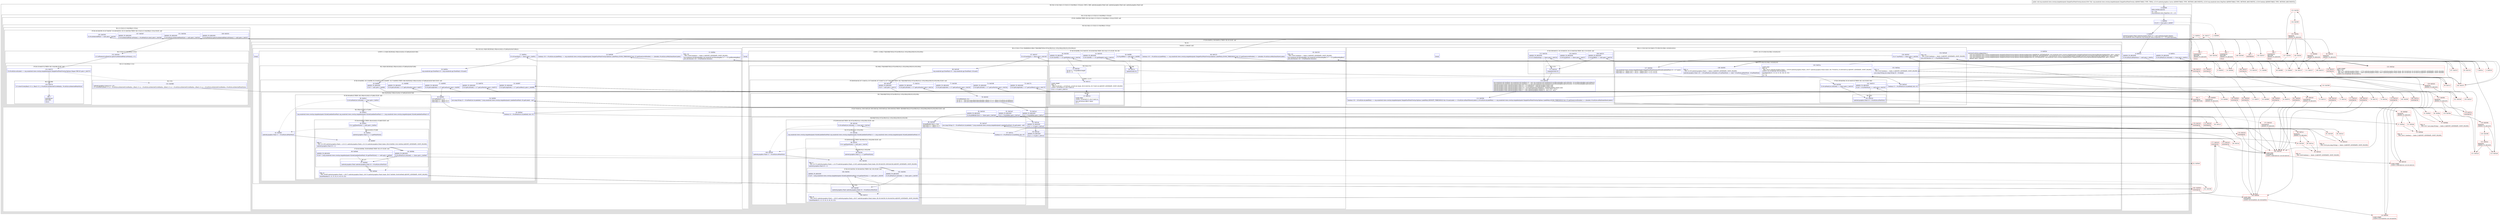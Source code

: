 digraph "CFG fororg.osmdroid.views.overlay.simplefastpoint.SimpleFastPointOverlay.draw(Landroid\/graphics\/Canvas;Lorg\/osmdroid\/views\/MapView;Z)V" {
subgraph cluster_Region_855851126 {
label = "R(2:0|(1:(3:3|(1:8)|(1:(2:152|(2:(2:154|186)|(1:155))))))) | DECL_VAR: android.graphics.Paint null, android.graphics.Paint null, android.graphics.Paint null\l";
node [shape=record,color=blue];
Node_0 [shape=record,label="{0\:\ 0x0000|MTH_ENTER_BLOCK\l|r9 = r20\lorg.osmdroid.views.MapView r10 = r22\l}"];
subgraph cluster_Region_1733626421 {
label = "R(1:(3:3|(1:8)|(1:(2:152|(2:(2:154|186)|(1:155))))))";
node [shape=record,color=blue];
subgraph cluster_IfRegion_993274757 {
label = "IF [B:1:0x0004] THEN: R(3:3|(1:8)|(1:(2:152|(2:(2:154|186)|(1:155))))) ELSE: null";
node [shape=record,color=blue];
Node_1 [shape=record,label="{1\:\ 0x0004|if (r23 != true) goto L_0x0007\l}"];
subgraph cluster_Region_900832731 {
label = "R(3:3|(1:8)|(1:(2:152|(2:(2:154|186)|(1:155)))))";
node [shape=record,color=blue];
Node_3 [shape=record,label="{3\:\ 0x0007|android.graphics.Point android.graphics.Point r11 = new android.graphics.Point()\lorg.osmdroid.views.Projection org.osmdroid.views.Projection r12 = r22.getProjection()\l}"];
subgraph cluster_IfRegion_148627694 {
label = "IF [B:4:0x0014, B:6:0x001c] THEN: R(1:8) ELSE: null";
node [shape=record,color=blue];
Node_4 [shape=record,label="{4\:\ 0x0014|ADDED_TO_REGION\l|if (r9.mStyle.mPointStyle != null) goto L_0x001e\l}"];
Node_6 [shape=record,label="{6\:\ 0x001c|ADDED_TO_REGION\l|if (r9.mPointList.isStyled() == true) goto L_0x001e\l}"];
subgraph cluster_Region_600603193 {
label = "R(1:8)";
node [shape=record,color=blue];
subgraph cluster_SwitchRegion_1820842199 {
label = "Switch: 3, default: null";
node [shape=record,color=blue];
Node_8 [shape=record,label="{8\:\ 0x002d|switch(r9.mStyle.mAlgorithm) \{\l    case org.osmdroid.views.overlay.simplefastpoint.SimpleFastPointOverlayOptions.RenderingAlgorithm.MAXIMUM_OPTIMIZATION :org.osmdroid.views.overlay.simplefastpoint.SimpleFastPointOverlayOptions$RenderingAlgorithm: goto L_0x021f;\l    case org.osmdroid.views.overlay.simplefastpoint.SimpleFastPointOverlayOptions.RenderingAlgorithm.MEDIUM_OPTIMIZATION :org.osmdroid.views.overlay.simplefastpoint.SimpleFastPointOverlayOptions$RenderingAlgorithm: goto L_0x00f9;\l    case org.osmdroid.views.overlay.simplefastpoint.SimpleFastPointOverlayOptions.RenderingAlgorithm.NO_OPTIMIZATION :org.osmdroid.views.overlay.simplefastpoint.SimpleFastPointOverlayOptions$RenderingAlgorithm: goto L_0x0032;\l    default: goto L_0x0030;\l\}\l}"];
subgraph cluster_Region_806731115 {
label = "R(6:(1:113)|114|115|124|(6:127|128|132|138|(1:142)(0)|143)|1)";
node [shape=record,color=blue];
subgraph cluster_IfRegion_1995816641 {
label = "IF [B:108:0x0221, B:110:0x0225, B:112:0x022b] THEN: R(1:113) ELSE: null";
node [shape=record,color=blue];
Node_108 [shape=record,label="{108\:\ 0x0221|ADDED_TO_REGION\l|if (r9.gridBool == null) goto L_0x022d\l}"];
Node_110 [shape=record,label="{110\:\ 0x0225|ADDED_TO_REGION\l|if (r9.hasMoved == false) goto L_0x0227\l}"];
Node_112 [shape=record,label="{112\:\ 0x022b|ADDED_TO_REGION\l|if (r22.isAnimating() == false) goto L_0x022d\l}"];
subgraph cluster_Region_14255316 {
label = "R(1:113)";
node [shape=record,color=blue];
Node_113 [shape=record,label="{113\:\ 0x022d|computeGrid(r10)\l}"];
}
}
Node_114 [shape=record,label="{114\:\ 0x0230|org.osmdroid.util.GeoPoint org.osmdroid.util.GeoPoint r0 = new org.osmdroid.util.GeoPoint(r9.startBoundingBox.getLatNorth(), r9.startBoundingBox.getLonWest())\lorg.osmdroid.util.GeoPoint org.osmdroid.util.GeoPoint r1 = new org.osmdroid.util.GeoPoint(r9.startBoundingBox.getLatSouth(), r9.startBoundingBox.getLonEast())\landroid.graphics.Point android.graphics.Point r8 = r12.toPixels(r0, (android.graphics.Point) null)\landroid.graphics.Point android.graphics.Point r0 = r12.toPixels(r1, (android.graphics.Point) null)\landroid.graphics.Point android.graphics.Point r13 = r9.startProjection.toPixels(r1, (android.graphics.Point) null)\landroid.graphics.Point android.graphics.Point r1 = new android.graphics.Point(r0.x \- r13.x, r0.y \- r13.y)\landroid.graphics.Point android.graphics.Point r7 = new android.graphics.Point(r1.x \- r8.x, r1.y \- r8.y)\l}"];
Node_115 [shape=record,label="{115\:\ 0x0284|boolean r16 = (r9.mStyle.mLabelPolicy == org.osmdroid.views.overlay.simplefastpoint.SimpleFastPointOverlayOptions.LabelPolicy.DENSITY_THRESHOLD && r9.numLabels \<= r9.mStyle.mMaxNShownLabels) \|\| (r9.mStyle.mLabelPolicy == org.osmdroid.views.overlay.simplefastpoint.SimpleFastPointOverlayOptions.LabelPolicy.ZOOM_THRESHOLD && r22.getZoomLevelDouble() \>= ((double) r9.mStyle.mMinZoomShowLabels))\l}"];
Node_124 [shape=record,label="{124\:\ 0x02a8|PHI: r16 \l  PHI: (r16v0 boolean) =  binds: [] A[DONT_GENERATE, DONT_INLINE]\l|java.util.Iterator r17 = r9.gridIndex.iterator()\l}"];
subgraph cluster_LoopRegion_570358881 {
label = "LOOP:3: (6:127|128|132|138|(1:142)(0)|143)";
node [shape=record,color=blue];
Node_126 [shape=record,label="{126\:\ 0x02b2|if (r17.hasNext() != false) goto L_0x02b4\l}"];
subgraph cluster_Region_46447577 {
label = "R(6:127|128|132|138|(1:142)(0)|143)";
node [shape=record,color=blue];
Node_127 [shape=record,label="{127\:\ 0x02b4|org.osmdroid.views.overlay.simplefastpoint.SimpleFastPointOverlay$StyledLabelledPoint r0 = r17.next()\lfloat float r3 = ((float) (r0.x + r8.x)) + ((float) ((r0.x * r7.x) \/ r13.x))\lfloat float r4 = ((float) (r0.y + r8.y)) + ((float) ((r0.y * r7.y) \/ r13.y))\l}"];
Node_128 [shape=record,label="{128\:\ 0x02e3|boolean r5 = r9.mPointList.isLabelled() && r16\l}"];
Node_132 [shape=record,label="{132\:\ 0x02ea|PHI: r5 \l  PHI: (r5v0 boolean) =  binds: [] A[DONT_GENERATE, DONT_INLINE]\l|java.lang.String java.lang.String r6 = r0.mlabel\l}"];
Node_138 [shape=record,label="{138\:\ 0x0305|PHI: r1 \l  PHI: (r1v39 android.graphics.Paint) =  binds: [] A[DONT_GENERATE, DONT_INLINE]\l|android.graphics.Paint r18 = (!r9.mPointList.isStyled() \|\| r0.mPointStyle == null) ? r9.mStyle.mPointStyle : r0.mPointStyle\l}"];
subgraph cluster_IfRegion_1638090709 {
label = "IF [B:139:0x030d, B:141:0x0313] THEN: R(1:142) ELSE: R(0)";
node [shape=record,color=blue];
Node_139 [shape=record,label="{139\:\ 0x030d|if (r9.mPointList.isStyled() == false) goto L_0x0316\l}"];
Node_141 [shape=record,label="{141\:\ 0x0313|ADDED_TO_REGION\l|if ((r0 = r0.mTextStyle) == null) goto L_0x0316\l}"];
subgraph cluster_Region_753851337 {
label = "R(1:142)";
node [shape=record,color=blue];
Node_142 [shape=record,label="{142\:\ 0x0316|android.graphics.Paint r0 = r9.mStyle.mTextStyle\l}"];
}
subgraph cluster_Region_867203670 {
label = "R(0)";
node [shape=record,color=blue];
}
}
Node_143 [shape=record,label="{143\:\ 0x031a|LOOP_END\lPHI: r0 \l  PHI: (r0v33 android.graphics.Paint) = (r0v36 android.graphics.Paint), (r0v37 android.graphics.Paint) binds: [B:179:0x031a, B:180:0x031a] A[DONT_GENERATE, DONT_INLINE]\lLOOP:3: B:125:0x02ae\-\>B:143:0x031a\l|drawPointAt(r21, r3, r4, r5, r6, r18, r0, r22)\lr7 = r7\lr8 = r8\l}"];
}
}
Node_InsnContainer_1751701847 [shape=record,label="{|break\l}"];
}
subgraph cluster_Region_1493212575 {
label = "R(5:(2:55|(1:57))(1:58)|60|65|(2:68|(2:78|(8:86|87|92|(2:97|(4:99|101|(1:105)|106))|100|101|105|106)))|1)";
node [shape=record,color=blue];
subgraph cluster_IfRegion_1042496975 {
label = "IF [B:50:0x00fb, B:52:0x0103, B:54:0x010b] THEN: R(2:55|(1:57)) ELSE: R(1:58)";
node [shape=record,color=blue];
Node_50 [shape=record,label="{50\:\ 0x00fb|if (r9.gridBool != null) goto L_0x00fd\l}"];
Node_52 [shape=record,label="{52\:\ 0x0103|ADDED_TO_REGION\l|if (r9.viewHei == r22.getHeight()) goto L_0x0105\l}"];
Node_54 [shape=record,label="{54\:\ 0x010b|ADDED_TO_REGION\l|if (r9.viewWid == r22.getWidth()) goto L_0x010e\l}"];
subgraph cluster_Region_869005405 {
label = "R(2:55|(1:57))";
node [shape=record,color=blue];
Node_55 [shape=record,label="{55\:\ 0x010e|int int r1 = r9.gridBool.length\lint r2 = 0\l}"];
subgraph cluster_LoopRegion_1162168369 {
label = "LOOP:1: (1:57)";
node [shape=record,color=blue];
Node_56 [shape=record,label="{56\:\ 0x0112|LOOP_START\lPHI: r2 \l  PHI: (r2v39 int) = (r2v38 int), (r2v40 int) binds: [B:55:0x010e, B:57:0x0114] A[DONT_GENERATE, DONT_INLINE]\lLOOP:1: B:56:0x0112\-\>B:57:0x0114\l|if (r2 \< r1) goto L_0x0114\l}"];
subgraph cluster_Region_2037094739 {
label = "R(1:57)";
node [shape=record,color=blue];
Node_57 [shape=record,label="{57\:\ 0x0114|LOOP_END\lLOOP:1: B:56:0x0112\-\>B:57:0x0114\l|java.util.Arrays.fill(r3, false)\lr2++\l}"];
}
}
}
subgraph cluster_Region_52853967 {
label = "R(1:58)";
node [shape=record,color=blue];
Node_58 [shape=record,label="{58\:\ 0x011c|updateGrid(r10)\l}"];
}
}
Node_60 [shape=record,label="{60\:\ 0x0125|boolean r16 = r9.mStyle.mLabelPolicy == org.osmdroid.views.overlay.simplefastpoint.SimpleFastPointOverlayOptions.LabelPolicy.ZOOM_THRESHOLD && r22.getZoomLevelDouble() \>= ((double) r9.mStyle.mMinZoomShowLabels)\l}"];
Node_65 [shape=record,label="{65\:\ 0x0139|PHI: r16 \l  PHI: (r16v3 boolean) =  binds: [] A[DONT_GENERATE, DONT_INLINE]\l|org.osmdroid.util.BoundingBox org.osmdroid.util.BoundingBox r17 = r22.getBoundingBox()\ljava.util.Iterator r18 = r9.mPointList.iterator()\l}"];
subgraph cluster_LoopRegion_1964505093 {
label = "LOOP:2: (2:68|(2:78|(8:86|87|92|(2:97|(4:99|101|(1:105)|106))|100|101|105|106)))";
node [shape=record,color=blue];
Node_67 [shape=record,label="{67\:\ 0x0147|if (r18.hasNext() != false) goto L_0x0149\l}"];
subgraph cluster_Region_1536894353 {
label = "R(2:68|(2:78|(8:86|87|92|(2:97|(4:99|101|(1:105)|106))|100|101|105|106)))";
node [shape=record,color=blue];
Node_68 [shape=record,label="{68\:\ 0x0149|org.osmdroid.api.IGeoPoint r0 = (org.osmdroid.api.IGeoPoint) r18.next()\l}"];
subgraph cluster_IfRegion_1155767601 {
label = "IF [B:69:0x014f, B:71:0x015c, B:73:0x0168, B:75:0x0174, B:77:0x0180] THEN: R(2:78|(8:86|87|92|(2:97|(4:99|101|(1:105)|106))|100|101|105|106)) ELSE: null";
node [shape=record,color=blue];
Node_69 [shape=record,label="{69\:\ 0x014f|ADDED_TO_REGION\l|if (r0 != null) goto L_0x0152\l}"];
Node_71 [shape=record,label="{71\:\ 0x015c|ADDED_TO_REGION\l|if (r0.getLatitude() \> r17.getLatSouth()) goto L_0x015e\l}"];
Node_73 [shape=record,label="{73\:\ 0x0168|ADDED_TO_REGION\l|if (r0.getLatitude() \< r17.getLatNorth()) goto L_0x016a\l}"];
Node_75 [shape=record,label="{75\:\ 0x0174|ADDED_TO_REGION\l|if (r0.getLongitude() \> r17.getLonWest()) goto L_0x0176\l}"];
Node_77 [shape=record,label="{77\:\ 0x0180|ADDED_TO_REGION\l|if (r0.getLongitude() \< r17.getLonEast()) goto L_0x0182\l}"];
subgraph cluster_Region_479755243 {
label = "R(2:78|(8:86|87|92|(2:97|(4:99|101|(1:105)|106))|100|101|105|106))";
node [shape=record,color=blue];
Node_78 [shape=record,label="{78\:\ 0x0182|r12.toPixels(r0, r11)\lint int r1 = (int) java.lang.Math.floor((double) (((float) r11.x) \/ ((float) r9.mStyle.mCellSize)))\lint int r2 = (int) java.lang.Math.floor((double) (((float) r11.y) \/ ((float) r9.mStyle.mCellSize)))\l}"];
subgraph cluster_IfRegion_1675553799 {
label = "IF [B:79:0x01a5, B:81:0x01a9, B:82:0x01ab, B:83:0x01ad, B:85:0x01b5] THEN: R(8:86|87|92|(2:97|(4:99|101|(1:105)|106))|100|101|105|106) ELSE: null";
node [shape=record,color=blue];
Node_79 [shape=record,label="{79\:\ 0x01a5|ADDED_TO_REGION\l|if (r1 \< r9.gridWid) goto L_0x01a7\l}"];
Node_81 [shape=record,label="{81\:\ 0x01a9|ADDED_TO_REGION\l|if (r2 \< r9.gridHei) goto L_0x01ab\l}"];
Node_82 [shape=record,label="{82\:\ 0x01ab|ADDED_TO_REGION\l|if (r1 \>= 0) goto L_0x01ad\l}"];
Node_83 [shape=record,label="{83\:\ 0x01ad|ADDED_TO_REGION\l|if (r2 \>= 0) goto L_0x01af\l}"];
Node_85 [shape=record,label="{85\:\ 0x01b5|ADDED_TO_REGION\l|if (r9.gridBool[r1][r2] == false) goto L_0x01b8\l}"];
subgraph cluster_Region_1353429896 {
label = "R(8:86|87|92|(2:97|(4:99|101|(1:105)|106))|100|101|105|106)";
node [shape=record,color=blue];
Node_86 [shape=record,label="{86\:\ 0x01b8|r9.gridBool[r1][r2] = true\lfloat float r2 = (float) r11.x\lfloat float r3 = (float) r11.y\l}"];
Node_87 [shape=record,label="{87\:\ 0x01ca|boolean r4 = r9.mPointList.isLabelled() && r16\l}"];
Node_92 [shape=record,label="{92\:\ 0x01d7|java.lang.String r5 = r9.mPointList.isLabelled() ? ((org.osmdroid.views.overlay.simplefastpoint.LabelledGeoPoint) r0).getLabel() : null\l}"];
subgraph cluster_IfRegion_2087827048 {
label = "IF [B:96:0x01e9] THEN: R(2:97|(4:99|101|(1:105)|106)) ELSE: null";
node [shape=record,color=blue];
Node_96 [shape=record,label="{96\:\ 0x01e9|if (r9.mPointList.isStyled() == true) goto L_0x01eb\l}"];
subgraph cluster_Region_1012391518 {
label = "R(2:97|(4:99|101|(1:105)|106))";
node [shape=record,color=blue];
Node_97 [shape=record,label="{97\:\ 0x01eb|org.osmdroid.views.overlay.simplefastpoint.StyledLabelledGeoPoint org.osmdroid.views.overlay.simplefastpoint.StyledLabelledGeoPoint r1 = (org.osmdroid.views.overlay.simplefastpoint.StyledLabelledGeoPoint) r0\l}"];
subgraph cluster_IfRegion_687710983 {
label = "IF [B:98:0x01f2] THEN: R(4:99|101|(1:105)|106) ELSE: null";
node [shape=record,color=blue];
Node_98 [shape=record,label="{98\:\ 0x01f2|if (r1.getPointStyle() != null) goto L_0x01f4\l}"];
subgraph cluster_Region_968119078 {
label = "R(4:99|101|(1:105)|106)";
node [shape=record,color=blue];
Node_99 [shape=record,label="{99\:\ 0x01f4|android.graphics.Paint r1 = r1.getPointStyle()\l}"];
Node_101 [shape=record,label="{101\:\ 0x01fd|PHI: r1 \l  PHI: (r1v74 android.graphics.Paint) = (r1v79 android.graphics.Paint), (r1v82 android.graphics.Paint) binds: [B:100:0x01f9, B:99:0x01f4] A[DONT_GENERATE, DONT_INLINE]\l|android.graphics.Paint r6 = r1\l}"];
subgraph cluster_IfRegion_328887575 {
label = "IF [B:102:0x0204, B:104:0x020c] THEN: R(1:105) ELSE: null";
node [shape=record,color=blue];
Node_102 [shape=record,label="{102\:\ 0x0204|ADDED_TO_REGION\l|if (r9.mPointList.isStyled() == false) goto L_0x020f\l}"];
Node_104 [shape=record,label="{104\:\ 0x020c|ADDED_TO_REGION\l|if ((r0 = ((org.osmdroid.views.overlay.simplefastpoint.StyledLabelledGeoPoint) r0).getTextStyle()) == null) goto L_0x020f\l}"];
subgraph cluster_Region_1686490602 {
label = "R(1:105)";
node [shape=record,color=blue];
Node_105 [shape=record,label="{105\:\ 0x020f|android.graphics.Paint android.graphics.Paint r0 = r9.mStyle.mTextStyle\l}"];
}
}
Node_106 [shape=record,label="{106\:\ 0x0213|PHI: r0 \l  PHI: (r0v52 android.graphics.Paint) = (r0v55 android.graphics.Paint), (r0v57 android.graphics.Paint) binds: [B:105:0x020f, B:104:0x020c] A[DONT_GENERATE, DONT_INLINE]\l|drawPointAt(r21, r2, r3, r4, r5, r6, r0, r22)\l}"];
}
}
}
}
Node_100 [shape=record,label="{100\:\ 0x01f9|android.graphics.Paint r1 = r9.mStyle.mPointStyle\l}"];
Node_101 [shape=record,label="{101\:\ 0x01fd|PHI: r1 \l  PHI: (r1v74 android.graphics.Paint) = (r1v79 android.graphics.Paint), (r1v82 android.graphics.Paint) binds: [B:100:0x01f9, B:99:0x01f4] A[DONT_GENERATE, DONT_INLINE]\l|android.graphics.Paint r6 = r1\l}"];
Node_105 [shape=record,label="{105\:\ 0x020f|android.graphics.Paint android.graphics.Paint r0 = r9.mStyle.mTextStyle\l}"];
Node_106 [shape=record,label="{106\:\ 0x0213|PHI: r0 \l  PHI: (r0v52 android.graphics.Paint) = (r0v55 android.graphics.Paint), (r0v57 android.graphics.Paint) binds: [B:105:0x020f, B:104:0x020c] A[DONT_GENERATE, DONT_INLINE]\l|drawPointAt(r21, r2, r3, r4, r5, r6, r0, r22)\l}"];
}
}
}
}
}
}
Node_InsnContainer_1493657777 [shape=record,label="{|break\l}"];
}
subgraph cluster_Region_2076970254 {
label = "R(4:10|15|(2:18|(8:28|29|34|(2:39|(4:41|43|(1:47)|48))|42|43|47|48))|1)";
node [shape=record,color=blue];
Node_10 [shape=record,label="{10\:\ 0x0038|boolean r16 = r9.mStyle.mLabelPolicy == org.osmdroid.views.overlay.simplefastpoint.SimpleFastPointOverlayOptions.LabelPolicy.ZOOM_THRESHOLD && r22.getZoomLevelDouble() \>= ((double) r9.mStyle.mMinZoomShowLabels)\l}"];
Node_15 [shape=record,label="{15\:\ 0x004c|PHI: r16 \l  PHI: (r16v6 boolean) =  binds: [] A[DONT_GENERATE, DONT_INLINE]\l|org.osmdroid.util.BoundingBox org.osmdroid.util.BoundingBox r17 = r22.getBoundingBox()\ljava.util.Iterator r18 = r9.mPointList.iterator()\l}"];
subgraph cluster_LoopRegion_1538423213 {
label = "LOOP:0: (2:18|(8:28|29|34|(2:39|(4:41|43|(1:47)|48))|42|43|47|48))";
node [shape=record,color=blue];
Node_17 [shape=record,label="{17\:\ 0x005a|if (r18.hasNext() != false) goto L_0x005c\l}"];
subgraph cluster_Region_704726597 {
label = "R(2:18|(8:28|29|34|(2:39|(4:41|43|(1:47)|48))|42|43|47|48))";
node [shape=record,color=blue];
Node_18 [shape=record,label="{18\:\ 0x005c|org.osmdroid.api.IGeoPoint r0 = (org.osmdroid.api.IGeoPoint) r18.next()\l}"];
subgraph cluster_IfRegion_1047293163 {
label = "IF [B:19:0x0062, B:21:0x006f, B:23:0x007b, B:25:0x0087, B:27:0x0093] THEN: R(8:28|29|34|(2:39|(4:41|43|(1:47)|48))|42|43|47|48) ELSE: null";
node [shape=record,color=blue];
Node_19 [shape=record,label="{19\:\ 0x0062|ADDED_TO_REGION\l|if (r0 != null) goto L_0x0065\l}"];
Node_21 [shape=record,label="{21\:\ 0x006f|ADDED_TO_REGION\l|if (r0.getLatitude() \> r17.getLatSouth()) goto L_0x0071\l}"];
Node_23 [shape=record,label="{23\:\ 0x007b|ADDED_TO_REGION\l|if (r0.getLatitude() \< r17.getLatNorth()) goto L_0x007d\l}"];
Node_25 [shape=record,label="{25\:\ 0x0087|ADDED_TO_REGION\l|if (r0.getLongitude() \> r17.getLonWest()) goto L_0x0089\l}"];
Node_27 [shape=record,label="{27\:\ 0x0093|ADDED_TO_REGION\l|if (r0.getLongitude() \< r17.getLonEast()) goto L_0x0095\l}"];
subgraph cluster_Region_1616608598 {
label = "R(8:28|29|34|(2:39|(4:41|43|(1:47)|48))|42|43|47|48)";
node [shape=record,color=blue];
Node_28 [shape=record,label="{28\:\ 0x0095|r12.toPixels(r0, r11)\lfloat float r2 = (float) r11.x\lfloat float r3 = (float) r11.y\l}"];
Node_29 [shape=record,label="{29\:\ 0x00a4|boolean r4 = r9.mPointList.isLabelled() && r16\l}"];
Node_34 [shape=record,label="{34\:\ 0x00b1|java.lang.String r5 = r9.mPointList.isLabelled() ? ((org.osmdroid.views.overlay.simplefastpoint.LabelledGeoPoint) r0).getLabel() : null\l}"];
subgraph cluster_IfRegion_1781753031 {
label = "IF [B:38:0x00c3] THEN: R(2:39|(4:41|43|(1:47)|48)) ELSE: null";
node [shape=record,color=blue];
Node_38 [shape=record,label="{38\:\ 0x00c3|if (r9.mPointList.isStyled() == true) goto L_0x00c5\l}"];
subgraph cluster_Region_1823608810 {
label = "R(2:39|(4:41|43|(1:47)|48))";
node [shape=record,color=blue];
Node_39 [shape=record,label="{39\:\ 0x00c5|org.osmdroid.views.overlay.simplefastpoint.StyledLabelledGeoPoint org.osmdroid.views.overlay.simplefastpoint.StyledLabelledGeoPoint r1 = (org.osmdroid.views.overlay.simplefastpoint.StyledLabelledGeoPoint) r0\l}"];
subgraph cluster_IfRegion_828652963 {
label = "IF [B:40:0x00cc] THEN: R(4:41|43|(1:47)|48) ELSE: null";
node [shape=record,color=blue];
Node_40 [shape=record,label="{40\:\ 0x00cc|if (r1.getPointStyle() != null) goto L_0x00ce\l}"];
subgraph cluster_Region_1384735339 {
label = "R(4:41|43|(1:47)|48)";
node [shape=record,color=blue];
Node_41 [shape=record,label="{41\:\ 0x00ce|android.graphics.Paint r1 = r1.getPointStyle()\l}"];
Node_43 [shape=record,label="{43\:\ 0x00d7|PHI: r1 \l  PHI: (r1v106 android.graphics.Paint) = (r1v111 android.graphics.Paint), (r1v114 android.graphics.Paint) binds: [B:42:0x00d3, B:41:0x00ce] A[DONT_GENERATE, DONT_INLINE]\l|android.graphics.Paint r6 = r1\l}"];
subgraph cluster_IfRegion_135519184 {
label = "IF [B:44:0x00de, B:46:0x00e6] THEN: R(1:47) ELSE: null";
node [shape=record,color=blue];
Node_44 [shape=record,label="{44\:\ 0x00de|ADDED_TO_REGION\l|if (r9.mPointList.isStyled() == false) goto L_0x00e9\l}"];
Node_46 [shape=record,label="{46\:\ 0x00e6|ADDED_TO_REGION\l|if ((r0 = ((org.osmdroid.views.overlay.simplefastpoint.StyledLabelledGeoPoint) r0).getTextStyle()) == null) goto L_0x00e9\l}"];
subgraph cluster_Region_2005780584 {
label = "R(1:47)";
node [shape=record,color=blue];
Node_47 [shape=record,label="{47\:\ 0x00e9|android.graphics.Paint android.graphics.Paint r0 = r9.mStyle.mTextStyle\l}"];
}
}
Node_48 [shape=record,label="{48\:\ 0x00ed|PHI: r0 \l  PHI: (r0v69 android.graphics.Paint) = (r0v72 android.graphics.Paint), (r0v74 android.graphics.Paint) binds: [B:47:0x00e9, B:46:0x00e6] A[DONT_GENERATE, DONT_INLINE]\l|drawPointAt(r21, r2, r3, r4, r5, r6, r0, r22)\l}"];
}
}
}
}
Node_42 [shape=record,label="{42\:\ 0x00d3|android.graphics.Paint r1 = r9.mStyle.mPointStyle\l}"];
Node_43 [shape=record,label="{43\:\ 0x00d7|PHI: r1 \l  PHI: (r1v106 android.graphics.Paint) = (r1v111 android.graphics.Paint), (r1v114 android.graphics.Paint) binds: [B:42:0x00d3, B:41:0x00ce] A[DONT_GENERATE, DONT_INLINE]\l|android.graphics.Paint r6 = r1\l}"];
Node_47 [shape=record,label="{47\:\ 0x00e9|android.graphics.Paint android.graphics.Paint r0 = r9.mStyle.mTextStyle\l}"];
Node_48 [shape=record,label="{48\:\ 0x00ed|PHI: r0 \l  PHI: (r0v69 android.graphics.Paint) = (r0v72 android.graphics.Paint), (r0v74 android.graphics.Paint) binds: [B:47:0x00e9, B:46:0x00e6] A[DONT_GENERATE, DONT_INLINE]\l|drawPointAt(r21, r2, r3, r4, r5, r6, r0, r22)\l}"];
}
}
}
}
Node_InsnContainer_1084531822 [shape=record,label="{|break\l}"];
}
}
}
}
subgraph cluster_Region_1622667601 {
label = "R(1:(2:152|(2:(2:154|186)|(1:155))))";
node [shape=record,color=blue];
subgraph cluster_IfRegion_299087068 {
label = "IF [B:145:0x0339, B:147:0x0347, B:149:0x0355, B:151:0x035b] THEN: R(2:152|(2:(2:154|186)|(1:155))) ELSE: null";
node [shape=record,color=blue];
Node_145 [shape=record,label="{145\:\ 0x0339|if (r9.mSelectedPoint != null) goto L_0x033b\l}"];
Node_147 [shape=record,label="{147\:\ 0x0347|ADDED_TO_REGION\l|if (r9.mSelectedPoint.intValue() \< r9.mPointList.size()) goto L_0x0349\l}"];
Node_149 [shape=record,label="{149\:\ 0x0355|ADDED_TO_REGION\l|if (r9.mPointList.get(r9.mSelectedPoint.intValue()) != null) goto L_0x0357\l}"];
Node_151 [shape=record,label="{151\:\ 0x035b|ADDED_TO_REGION\l|if (r9.mStyle.mSelectedPointStyle != null) goto L_0x035d\l}"];
subgraph cluster_Region_1497197507 {
label = "R(2:152|(2:(2:154|186)|(1:155)))";
node [shape=record,color=blue];
Node_152 [shape=record,label="{152\:\ 0x035d|r12.toPixels(r9.mPointList.get(r9.mSelectedPoint.intValue()), r11)\l}"];
subgraph cluster_Region_117973101 {
label = "R(2:(2:154|186)|(1:155))";
node [shape=record,color=blue];
subgraph cluster_IfRegion_1659532086 {
label = "IF [B:153:0x0372] THEN: R(2:154|186) ELSE: null";
node [shape=record,color=blue];
Node_153 [shape=record,label="{153\:\ 0x0372|if (r9.mStyle.mSymbol == org.osmdroid.views.overlay.simplefastpoint.SimpleFastPointOverlayOptions.Shape.CIRCLE) goto L_0x0374\l}"];
subgraph cluster_Region_103089196 {
label = "R(2:154|186)";
node [shape=record,color=blue];
Node_154 [shape=record,label="{154\:\ 0x0374|r21.drawCircle((float) r11.x, (float) r11.y, r9.mStyle.mSelectedCircleRadius, r9.mStyle.mSelectedPointStyle)\l}"];
Node_186 [shape=record,label="{186\:\ ?|SYNTHETIC\lRETURN\l|return\l}"];
}
}
subgraph cluster_Region_186630291 {
label = "R(1:155)";
node [shape=record,color=blue];
Node_155 [shape=record,label="{155\:\ 0x0388|android.graphics.Canvas r4 = r21\lr21.drawRect(((float) r11.x) \- r9.mStyle.mSelectedCircleRadius, ((float) r11.y) \- r9.mStyle.mSelectedCircleRadius, ((float) r11.x) + r9.mStyle.mSelectedCircleRadius, ((float) r11.y) + r9.mStyle.mSelectedCircleRadius, r9.mStyle.mSelectedPointStyle)\l}"];
}
}
}
}
}
}
}
}
}
Node_2 [shape=record,color=red,label="{2\:\ 0x0006}"];
Node_5 [shape=record,color=red,label="{5\:\ 0x0016}"];
Node_7 [shape=record,color=red,label="{7\:\ 0x001e}"];
Node_9 [shape=record,color=red,label="{9\:\ 0x0032}"];
Node_11 [shape=record,color=red,label="{11\:\ 0x003a}"];
Node_12 [shape=record,color=red,label="{12\:\ 0x0045|REMOVE\lADDED_TO_REGION\l}"];
Node_13 [shape=record,color=red,label="{13\:\ 0x0047}"];
Node_14 [shape=record,color=red,label="{14\:\ 0x004a}"];
Node_16 [shape=record,color=red,label="{16\:\ 0x0056|LOOP_START\lLOOP:0: B:16:0x0056\-\>B:156:0x0056\l}"];
Node_20 [shape=record,color=red,label="{20\:\ 0x0065}"];
Node_22 [shape=record,color=red,label="{22\:\ 0x0071}"];
Node_24 [shape=record,color=red,label="{24\:\ 0x007d}"];
Node_26 [shape=record,color=red,label="{26\:\ 0x0089}"];
Node_30 [shape=record,color=red,label="{30\:\ 0x00a6|REMOVE\lADDED_TO_REGION\l}"];
Node_31 [shape=record,color=red,label="{31\:\ 0x00a8}"];
Node_32 [shape=record,color=red,label="{32\:\ 0x00aa}"];
Node_33 [shape=record,color=red,label="{33\:\ 0x00ab|PHI: r4 \l  PHI: (r4v11 boolean) =  binds: [] A[DONT_GENERATE, DONT_INLINE]\l}"];
Node_35 [shape=record,color=red,label="{35\:\ 0x00b3}"];
Node_36 [shape=record,color=red,label="{36\:\ 0x00bc}"];
Node_37 [shape=record,color=red,label="{37\:\ 0x00bd|PHI: r5 \l  PHI: (r5v7 java.lang.String) =  binds: [] A[DONT_GENERATE, DONT_INLINE]\l}"];
Node_45 [shape=record,color=red,label="{45\:\ 0x00e0}"];
Node_49 [shape=record,color=red,label="{49\:\ 0x00f9}"];
Node_51 [shape=record,color=red,label="{51\:\ 0x00fd}"];
Node_53 [shape=record,color=red,label="{53\:\ 0x0105}"];
Node_59 [shape=record,color=red,label="{59\:\ 0x011f}"];
Node_61 [shape=record,color=red,label="{61\:\ 0x0127}"];
Node_62 [shape=record,color=red,label="{62\:\ 0x0132|REMOVE\lADDED_TO_REGION\l}"];
Node_63 [shape=record,color=red,label="{63\:\ 0x0134}"];
Node_64 [shape=record,color=red,label="{64\:\ 0x0137}"];
Node_66 [shape=record,color=red,label="{66\:\ 0x0143|LOOP_START\lLOOP:2: B:66:0x0143\-\>B:165:0x0143\l}"];
Node_70 [shape=record,color=red,label="{70\:\ 0x0152}"];
Node_72 [shape=record,color=red,label="{72\:\ 0x015e}"];
Node_74 [shape=record,color=red,label="{74\:\ 0x016a}"];
Node_76 [shape=record,color=red,label="{76\:\ 0x0176}"];
Node_80 [shape=record,color=red,label="{80\:\ 0x01a7}"];
Node_84 [shape=record,color=red,label="{84\:\ 0x01af}"];
Node_88 [shape=record,color=red,label="{88\:\ 0x01cc|REMOVE\lADDED_TO_REGION\l}"];
Node_89 [shape=record,color=red,label="{89\:\ 0x01ce}"];
Node_90 [shape=record,color=red,label="{90\:\ 0x01d0}"];
Node_91 [shape=record,color=red,label="{91\:\ 0x01d1|PHI: r4 \l  PHI: (r4v8 boolean) =  binds: [] A[DONT_GENERATE, DONT_INLINE]\l}"];
Node_93 [shape=record,color=red,label="{93\:\ 0x01d9}"];
Node_94 [shape=record,color=red,label="{94\:\ 0x01e2}"];
Node_95 [shape=record,color=red,label="{95\:\ 0x01e3|PHI: r5 \l  PHI: (r5v4 java.lang.String) =  binds: [] A[DONT_GENERATE, DONT_INLINE]\l}"];
Node_103 [shape=record,color=red,label="{103\:\ 0x0206}"];
Node_107 [shape=record,color=red,label="{107\:\ 0x021f}"];
Node_109 [shape=record,color=red,label="{109\:\ 0x0223}"];
Node_111 [shape=record,color=red,label="{111\:\ 0x0227}"];
Node_116 [shape=record,color=red,label="{116\:\ 0x0286}"];
Node_117 [shape=record,color=red,label="{117\:\ 0x028c|REMOVE\lADDED_TO_REGION\l}"];
Node_118 [shape=record,color=red,label="{118\:\ 0x028e}"];
Node_119 [shape=record,color=red,label="{119\:\ 0x0294|REMOVE\lADDED_TO_REGION\l}"];
Node_120 [shape=record,color=red,label="{120\:\ 0x0296}"];
Node_121 [shape=record,color=red,label="{121\:\ 0x02a1|REMOVE\lADDED_TO_REGION\l}"];
Node_122 [shape=record,color=red,label="{122\:\ 0x02a3}"];
Node_123 [shape=record,color=red,label="{123\:\ 0x02a6}"];
Node_125 [shape=record,color=red,label="{125\:\ 0x02ae|LOOP_START\lPHI: r7 r8 \l  PHI: (r7v1 android.graphics.Point) = (r7v0 android.graphics.Point), (r7v3 android.graphics.Point) binds: [B:124:0x02a8, B:143:0x031a] A[DONT_GENERATE, DONT_INLINE]\l  PHI: (r8v1 android.graphics.Point) = (r8v0 android.graphics.Point), (r8v3 android.graphics.Point) binds: [B:124:0x02a8, B:143:0x031a] A[DONT_GENERATE, DONT_INLINE]\lLOOP:3: B:125:0x02ae\-\>B:143:0x031a\l}"];
Node_129 [shape=record,color=red,label="{129\:\ 0x02e5|REMOVE\lADDED_TO_REGION\l}"];
Node_130 [shape=record,color=red,label="{130\:\ 0x02e7}"];
Node_131 [shape=record,color=red,label="{131\:\ 0x02e9}"];
Node_133 [shape=record,color=red,label="{133\:\ 0x02f4}"];
Node_134 [shape=record,color=red,label="{134\:\ 0x02f6}"];
Node_135 [shape=record,color=red,label="{135\:\ 0x02fa|REMOVE\lADDED_TO_REGION\l}"];
Node_136 [shape=record,color=red,label="{136\:\ 0x02fc}"];
Node_137 [shape=record,color=red,label="{137\:\ 0x0301}"];
Node_140 [shape=record,color=red,label="{140\:\ 0x030f}"];
Node_144 [shape=record,color=red,label="{144\:\ 0x0337}"];
Node_146 [shape=record,color=red,label="{146\:\ 0x033b}"];
Node_148 [shape=record,color=red,label="{148\:\ 0x0349}"];
Node_150 [shape=record,color=red,label="{150\:\ 0x0357}"];
Node_156 [shape=record,color=red,label="{156\:\ 0x0056|LOOP_END\lSYNTHETIC\lLOOP:0: B:16:0x0056\-\>B:156:0x0056\l}"];
Node_157 [shape=record,color=red,label="{157\:\ 0x0337|SYNTHETIC\l}"];
Node_158 [shape=record,color=red,label="{158\:\ 0x0056|SYNTHETIC\lADDED_TO_REGION\l}"];
Node_159 [shape=record,color=red,label="{159\:\ 0x0056|SYNTHETIC\l}"];
Node_160 [shape=record,color=red,label="{160\:\ 0x0056|SYNTHETIC\l}"];
Node_161 [shape=record,color=red,label="{161\:\ 0x0056|SYNTHETIC\l}"];
Node_162 [shape=record,color=red,label="{162\:\ 0x0056|SYNTHETIC\l}"];
Node_163 [shape=record,color=red,label="{163\:\ 0x0056|SYNTHETIC\l}"];
Node_164 [shape=record,color=red,label="{164\:\ 0x011f|SYNTHETIC\l}"];
Node_165 [shape=record,color=red,label="{165\:\ 0x0143|LOOP_END\lSYNTHETIC\lLOOP:2: B:66:0x0143\-\>B:165:0x0143\l}"];
Node_166 [shape=record,color=red,label="{166\:\ 0x0337|SYNTHETIC\l}"];
Node_167 [shape=record,color=red,label="{167\:\ 0x0143|SYNTHETIC\lADDED_TO_REGION\l}"];
Node_168 [shape=record,color=red,label="{168\:\ 0x0143|SYNTHETIC\l}"];
Node_169 [shape=record,color=red,label="{169\:\ 0x0143|SYNTHETIC\l}"];
Node_170 [shape=record,color=red,label="{170\:\ 0x0143|SYNTHETIC\l}"];
Node_171 [shape=record,color=red,label="{171\:\ 0x0143|SYNTHETIC\l}"];
Node_172 [shape=record,color=red,label="{172\:\ 0x0143|SYNTHETIC\lADDED_TO_REGION\l}"];
Node_173 [shape=record,color=red,label="{173\:\ 0x0143|SYNTHETIC\l}"];
Node_174 [shape=record,color=red,label="{174\:\ 0x0143|SYNTHETIC\l}"];
Node_175 [shape=record,color=red,label="{175\:\ 0x0143|SYNTHETIC\l}"];
Node_176 [shape=record,color=red,label="{176\:\ 0x0143|SYNTHETIC\l}"];
Node_177 [shape=record,color=red,label="{177\:\ 0x0143|SYNTHETIC\l}"];
Node_178 [shape=record,color=red,label="{178\:\ 0x0337|SYNTHETIC\l}"];
Node_179 [shape=record,color=red,label="{179\:\ 0x031a|SYNTHETIC\l}"];
Node_180 [shape=record,color=red,label="{180\:\ 0x031a|SYNTHETIC\l}"];
Node_181 [shape=record,color=red,label="{181\:\ ?|SYNTHETIC\lORIG_RETURN\l}"];
Node_182 [shape=record,color=red,label="{182\:\ ?|SYNTHETIC\lRETURN\lADDED_TO_REGION\l|return\l}"];
Node_183 [shape=record,color=red,label="{183\:\ ?|SYNTHETIC\lRETURN\lADDED_TO_REGION\l|return\l}"];
Node_184 [shape=record,color=red,label="{184\:\ ?|SYNTHETIC\lRETURN\lADDED_TO_REGION\l|return\l}"];
Node_185 [shape=record,color=red,label="{185\:\ ?|SYNTHETIC\l}"];
MethodNode[shape=record,label="{public void org.osmdroid.views.overlay.simplefastpoint.SimpleFastPointOverlay.draw((r20v0 'this' org.osmdroid.views.overlay.simplefastpoint.SimpleFastPointOverlay A[IMMUTABLE_TYPE, THIS]), (r21v0 android.graphics.Canvas A[IMMUTABLE_TYPE, METHOD_ARGUMENT]), (r22v0 org.osmdroid.views.MapView A[IMMUTABLE_TYPE, METHOD_ARGUMENT]), (r23v0 boolean A[IMMUTABLE_TYPE, METHOD_ARGUMENT])) }"];
MethodNode -> Node_0;
Node_0 -> Node_1;
Node_1 -> Node_2[style=dashed];
Node_1 -> Node_3;
Node_3 -> Node_4;
Node_4 -> Node_5[style=dashed];
Node_4 -> Node_7;
Node_6 -> Node_7;
Node_6 -> Node_144[style=dashed];
Node_8 -> Node_9;
Node_8 -> Node_49;
Node_8 -> Node_107;
Node_8 -> Node_144;
Node_108 -> Node_109[style=dashed];
Node_108 -> Node_113;
Node_110 -> Node_111;
Node_110 -> Node_114[style=dashed];
Node_112 -> Node_113;
Node_112 -> Node_114[style=dashed];
Node_113 -> Node_114;
Node_114 -> Node_115;
Node_115 -> Node_116;
Node_115 -> Node_118;
Node_124 -> Node_125;
Node_126 -> Node_127;
Node_126 -> Node_178[style=dashed];
Node_127 -> Node_128;
Node_128 -> Node_129;
Node_128 -> Node_131;
Node_132 -> Node_133;
Node_138 -> Node_139;
Node_139 -> Node_140[style=dashed];
Node_139 -> Node_142;
Node_141 -> Node_142;
Node_141 -> Node_180[style=dashed];
Node_142 -> Node_179;
Node_143 -> Node_125;
Node_50 -> Node_51;
Node_50 -> Node_58[style=dashed];
Node_52 -> Node_53;
Node_52 -> Node_58[style=dashed];
Node_54 -> Node_55;
Node_54 -> Node_58[style=dashed];
Node_55 -> Node_56;
Node_56 -> Node_57;
Node_56 -> Node_164[style=dashed];
Node_57 -> Node_56;
Node_58 -> Node_59;
Node_60 -> Node_61;
Node_60 -> Node_64;
Node_65 -> Node_66;
Node_67 -> Node_68;
Node_67 -> Node_166[style=dashed];
Node_68 -> Node_69;
Node_69 -> Node_70;
Node_69 -> Node_167[style=dashed];
Node_71 -> Node_72;
Node_71 -> Node_168[style=dashed];
Node_73 -> Node_74;
Node_73 -> Node_169[style=dashed];
Node_75 -> Node_76;
Node_75 -> Node_170[style=dashed];
Node_77 -> Node_78;
Node_77 -> Node_171[style=dashed];
Node_78 -> Node_79;
Node_79 -> Node_80;
Node_79 -> Node_172[style=dashed];
Node_81 -> Node_82;
Node_81 -> Node_173[style=dashed];
Node_82 -> Node_83;
Node_82 -> Node_174[style=dashed];
Node_83 -> Node_84;
Node_83 -> Node_175[style=dashed];
Node_85 -> Node_86;
Node_85 -> Node_176[style=dashed];
Node_86 -> Node_87;
Node_87 -> Node_88;
Node_87 -> Node_90;
Node_92 -> Node_93;
Node_92 -> Node_94;
Node_96 -> Node_97;
Node_96 -> Node_100[style=dashed];
Node_97 -> Node_98;
Node_98 -> Node_99;
Node_98 -> Node_100[style=dashed];
Node_99 -> Node_101;
Node_101 -> Node_102;
Node_102 -> Node_103[style=dashed];
Node_102 -> Node_105;
Node_104 -> Node_105;
Node_104 -> Node_106[style=dashed];
Node_105 -> Node_106;
Node_106 -> Node_177;
Node_100 -> Node_101;
Node_101 -> Node_102;
Node_105 -> Node_106;
Node_106 -> Node_177;
Node_10 -> Node_11;
Node_10 -> Node_14;
Node_15 -> Node_16;
Node_17 -> Node_18;
Node_17 -> Node_157[style=dashed];
Node_18 -> Node_19;
Node_19 -> Node_20;
Node_19 -> Node_158[style=dashed];
Node_21 -> Node_22;
Node_21 -> Node_159[style=dashed];
Node_23 -> Node_24;
Node_23 -> Node_160[style=dashed];
Node_25 -> Node_26;
Node_25 -> Node_161[style=dashed];
Node_27 -> Node_28;
Node_27 -> Node_162[style=dashed];
Node_28 -> Node_29;
Node_29 -> Node_30;
Node_29 -> Node_32;
Node_34 -> Node_35;
Node_34 -> Node_36;
Node_38 -> Node_39;
Node_38 -> Node_42[style=dashed];
Node_39 -> Node_40;
Node_40 -> Node_41;
Node_40 -> Node_42[style=dashed];
Node_41 -> Node_43;
Node_43 -> Node_44;
Node_44 -> Node_45[style=dashed];
Node_44 -> Node_47;
Node_46 -> Node_47;
Node_46 -> Node_48[style=dashed];
Node_47 -> Node_48;
Node_48 -> Node_163;
Node_42 -> Node_43;
Node_43 -> Node_44;
Node_47 -> Node_48;
Node_48 -> Node_163;
Node_145 -> Node_146;
Node_145 -> Node_182[style=dashed];
Node_147 -> Node_148;
Node_147 -> Node_183[style=dashed];
Node_149 -> Node_150;
Node_149 -> Node_184[style=dashed];
Node_151 -> Node_152;
Node_151 -> Node_185[style=dashed];
Node_152 -> Node_153;
Node_153 -> Node_154;
Node_153 -> Node_155[style=dashed];
Node_154 -> Node_186;
Node_155 -> Node_181;
Node_5 -> Node_6;
Node_7 -> Node_8;
Node_9 -> Node_10;
Node_11 -> Node_12;
Node_12 -> Node_13;
Node_12 -> Node_14;
Node_13 -> Node_15;
Node_14 -> Node_15;
Node_16 -> Node_17;
Node_20 -> Node_21;
Node_22 -> Node_23;
Node_24 -> Node_25;
Node_26 -> Node_27;
Node_30 -> Node_31;
Node_30 -> Node_32;
Node_31 -> Node_33;
Node_32 -> Node_33;
Node_33 -> Node_34;
Node_35 -> Node_37;
Node_36 -> Node_37;
Node_37 -> Node_38;
Node_45 -> Node_46;
Node_49 -> Node_50;
Node_51 -> Node_52;
Node_53 -> Node_54;
Node_59 -> Node_60;
Node_61 -> Node_62;
Node_62 -> Node_63;
Node_62 -> Node_64;
Node_63 -> Node_65;
Node_64 -> Node_65;
Node_66 -> Node_67;
Node_70 -> Node_71;
Node_72 -> Node_73;
Node_74 -> Node_75;
Node_76 -> Node_77;
Node_80 -> Node_81;
Node_84 -> Node_85;
Node_88 -> Node_89;
Node_88 -> Node_90;
Node_89 -> Node_91;
Node_90 -> Node_91;
Node_91 -> Node_92;
Node_93 -> Node_95;
Node_94 -> Node_95;
Node_95 -> Node_96;
Node_103 -> Node_104;
Node_107 -> Node_108;
Node_109 -> Node_110;
Node_111 -> Node_112;
Node_116 -> Node_117;
Node_117 -> Node_118;
Node_117 -> Node_122;
Node_118 -> Node_119;
Node_119 -> Node_120;
Node_119 -> Node_123;
Node_120 -> Node_121;
Node_121 -> Node_122;
Node_121 -> Node_123;
Node_122 -> Node_124;
Node_123 -> Node_124;
Node_125 -> Node_126;
Node_129 -> Node_130;
Node_129 -> Node_131;
Node_130 -> Node_132;
Node_131 -> Node_132;
Node_133 -> Node_134;
Node_133 -> Node_137;
Node_134 -> Node_135;
Node_135 -> Node_136;
Node_135 -> Node_137;
Node_136 -> Node_138;
Node_137 -> Node_138;
Node_140 -> Node_141;
Node_144 -> Node_145;
Node_146 -> Node_147;
Node_148 -> Node_149;
Node_150 -> Node_151;
Node_156 -> Node_16;
Node_157 -> Node_144;
Node_158 -> Node_156;
Node_159 -> Node_156;
Node_160 -> Node_156;
Node_161 -> Node_156;
Node_162 -> Node_156;
Node_163 -> Node_156;
Node_164 -> Node_59;
Node_165 -> Node_66;
Node_166 -> Node_144;
Node_167 -> Node_165;
Node_168 -> Node_165;
Node_169 -> Node_165;
Node_170 -> Node_165;
Node_171 -> Node_165;
Node_172 -> Node_165;
Node_173 -> Node_165;
Node_174 -> Node_165;
Node_175 -> Node_165;
Node_176 -> Node_165;
Node_177 -> Node_165;
Node_178 -> Node_144;
Node_179 -> Node_143;
Node_180 -> Node_143;
}

